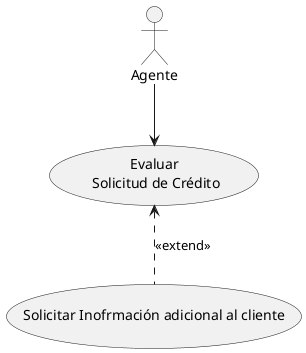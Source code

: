 @startuml
(Evaluar\n Solicitud de Crédito) as ESC
Agente --> ESC
ESC <.. (Solicitar Inofrmación adicional al cliente) : <<extend>>
@enduml